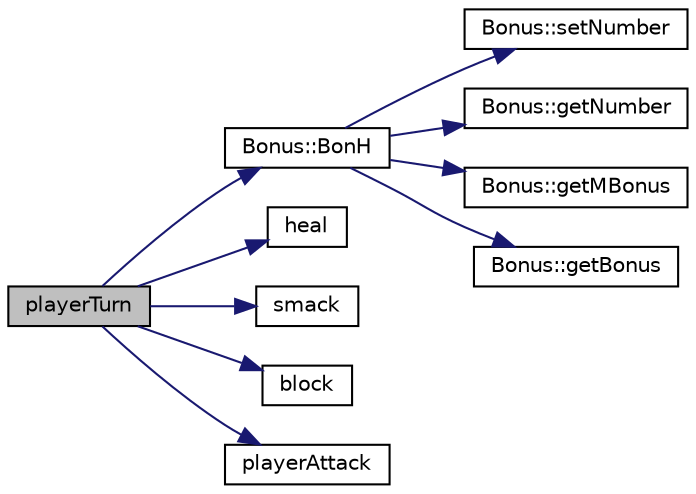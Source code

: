 digraph "playerTurn"
{
  edge [fontname="Helvetica",fontsize="10",labelfontname="Helvetica",labelfontsize="10"];
  node [fontname="Helvetica",fontsize="10",shape=record];
  rankdir="LR";
  Node1 [label="playerTurn",height=0.2,width=0.4,color="black", fillcolor="grey75", style="filled", fontcolor="black"];
  Node1 -> Node2 [color="midnightblue",fontsize="10",style="solid",fontname="Helvetica"];
  Node2 [label="Bonus::BonH",height=0.2,width=0.4,color="black", fillcolor="white", style="filled",URL="$class_bonus.html#aad2515d0e2e8a4e0c6fcbbd01c167712"];
  Node2 -> Node3 [color="midnightblue",fontsize="10",style="solid",fontname="Helvetica"];
  Node3 [label="Bonus::setNumber",height=0.2,width=0.4,color="black", fillcolor="white", style="filled",URL="$class_bonus.html#a9b49303ba2ac90ed51903d720c254d16"];
  Node2 -> Node4 [color="midnightblue",fontsize="10",style="solid",fontname="Helvetica"];
  Node4 [label="Bonus::getNumber",height=0.2,width=0.4,color="black", fillcolor="white", style="filled",URL="$class_bonus.html#a8410340d40b2c2f94e6975da25715615"];
  Node2 -> Node5 [color="midnightblue",fontsize="10",style="solid",fontname="Helvetica"];
  Node5 [label="Bonus::getMBonus",height=0.2,width=0.4,color="black", fillcolor="white", style="filled",URL="$class_bonus.html#aaa4cc8b64910ad7fac1a0e2408a26338"];
  Node2 -> Node6 [color="midnightblue",fontsize="10",style="solid",fontname="Helvetica"];
  Node6 [label="Bonus::getBonus",height=0.2,width=0.4,color="black", fillcolor="white", style="filled",URL="$class_bonus.html#a20eafd1e0dc632fbbd86d860822e95bf"];
  Node1 -> Node7 [color="midnightblue",fontsize="10",style="solid",fontname="Helvetica"];
  Node7 [label="heal",height=0.2,width=0.4,color="black", fillcolor="white", style="filled",URL="$main_8cpp.html#a4fc2c0136e62f2b645a505e3bd2d75be"];
  Node1 -> Node8 [color="midnightblue",fontsize="10",style="solid",fontname="Helvetica"];
  Node8 [label="smack",height=0.2,width=0.4,color="black", fillcolor="white", style="filled",URL="$main_8cpp.html#a7fffa328a80d69f42c77deccb0c98a2d"];
  Node1 -> Node9 [color="midnightblue",fontsize="10",style="solid",fontname="Helvetica"];
  Node9 [label="block",height=0.2,width=0.4,color="black", fillcolor="white", style="filled",URL="$main_8cpp.html#a81aa732ee1c52ed612ce57909dde6b75"];
  Node1 -> Node10 [color="midnightblue",fontsize="10",style="solid",fontname="Helvetica"];
  Node10 [label="playerAttack",height=0.2,width=0.4,color="black", fillcolor="white", style="filled",URL="$main_8cpp.html#a0d2f7982285746f2c3086e8c3430c8aa"];
}
